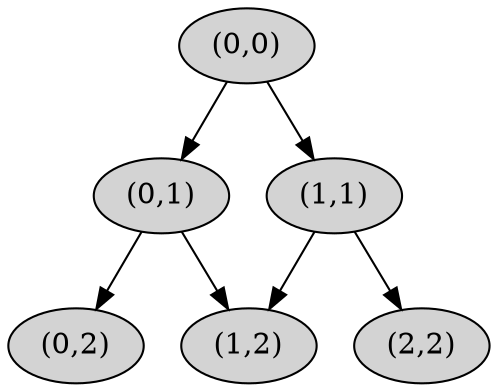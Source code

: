 digraph C {
  graph [ bgcolor="transparent" ];
  node [ style=filled ];

  A -> B
  A -> C
  B -> D
  B -> E
  C -> E
  C -> F

  A [label="(0,0)"]
  B [label="(0,1)"]
  C [label="(1,1)"]
  D [label="(0,2)"]
  E [label="(1,2)"]
  F [label="(2,2)"]
}

